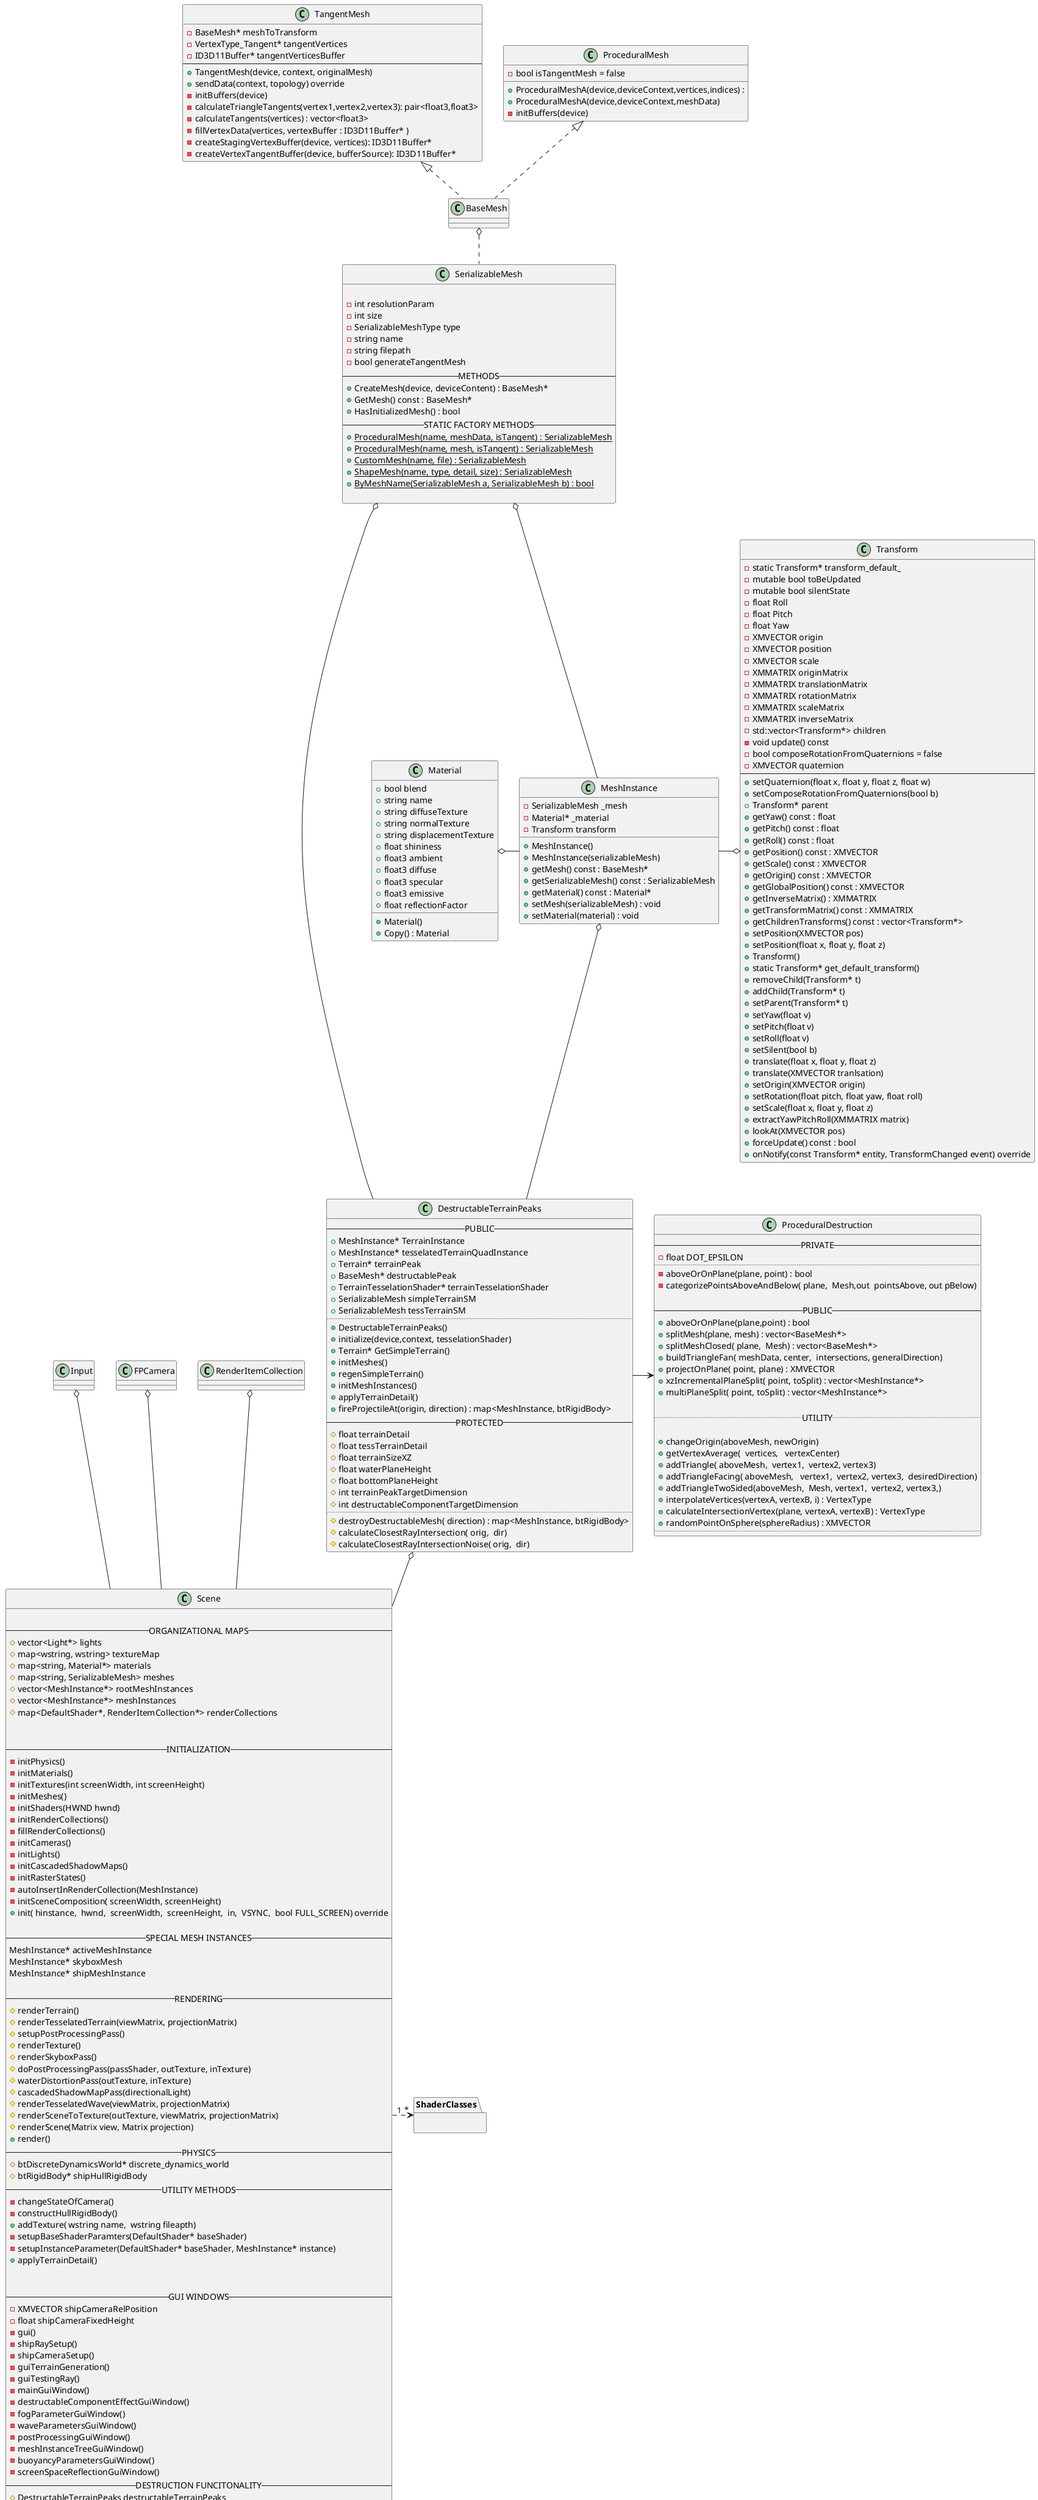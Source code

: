 
@startuml a
allowmixing

class Scene{

--ORGANIZATIONAL MAPS--
#vector<Light*> lights
#map<wstring, wstring> textureMap
#map<string, Material*> materials
#map<string, SerializableMesh> meshes
#vector<MeshInstance*> rootMeshInstances
#vector<MeshInstance*> meshInstances
#map<DefaultShader*, RenderItemCollection*> renderCollections


--INITIALIZATION--
-initPhysics()
-initMaterials()
-initTextures(int screenWidth, int screenHeight)
-initMeshes()
-initShaders(HWND hwnd)
-initRenderCollections()
-fillRenderCollections()
-initCameras()
-initLights()
-initCascadedShadowMaps()
-initRasterStates()
-autoInsertInRenderCollection(MeshInstance)
-initSceneComposition( screenWidth, screenHeight)
+init( hinstance,  hwnd,  screenWidth,  screenHeight,  in,  VSYNC,  bool FULL_SCREEN) override

--SPECIAL MESH INSTANCES--
MeshInstance* activeMeshInstance
MeshInstance* skyboxMesh
MeshInstance* shipMeshInstance

--RENDERING--
#renderTerrain()
#renderTesselatedTerrain(viewMatrix, projectionMatrix)
#setupPostProcessingPass()
#renderTexture()
#renderSkyboxPass()
#doPostProcessingPass(passShader, outTexture, inTexture)
#waterDistortionPass(outTexture, inTexture)
#cascadedShadowMapPass(directionalLight)
#renderTesselatedWave(viewMatrix, projectionMatrix)
#renderSceneToTexture(outTexture, viewMatrix, projectionMatrix)
#renderScene(Matrix view, Matrix projection)
+render() 
--PHYSICS--
#btDiscreteDynamicsWorld* discrete_dynamics_world
#btRigidBody* shipHullRigidBody
--UTILITY METHODS--
-changeStateOfCamera()
-constructHullRigidBody()
+addTexture( wstring name,  wstring fileapth)
-setupBaseShaderParamters(DefaultShader* baseShader)
-setupInstanceParameter(DefaultShader* baseShader, MeshInstance* instance)
+applyTerrainDetail()


--GUI WINDOWS--
-XMVECTOR shipCameraRelPosition
-float shipCameraFixedHeight
-gui()
-shipRaySetup()
-shipCameraSetup()
-guiTerrainGeneration()
-guiTestingRay()
-mainGuiWindow()
-destructableComponentEffectGuiWindow()
-fogParameterGuiWindow()
-waveParametersGuiWindow()
-postProcessingGuiWindow()
-meshInstanceTreeGuiWindow()
-buoyancyParametersGuiWindow()
-screenSpaceReflectionGuiWindow()
--DESTRUCTION FUNCITONALITY--
#DestructableTerrainPeaks destructableTerrainPeaks
--CASCACDED SHADOW MAPS--
#CascadedShadowMaps* cascadedShadowMaps
----
#Input* input 
#ID3D11RasterizerState* _debugRasterState
#ID3D11RasterizerState* _rasterizedStateCullOn = nullptr
#ID3D11RasterizerState* _rasterizedStateCullOff= nullptr
#resetResources()
#setRootInstances()
#FPCamera* getCamera()
#TextureManager* getTextureManager()

}

'Holding terrain and tesselated terrain instancne as well as utility funcitons
class DestructableTerrainPeaks
{
--PUBLIC--
+MeshInstance* TerrainInstance 
+MeshInstance* tesselatedTerrainQuadInstance 
+Terrain* terrainPeak 
+BaseMesh* destructablePeak 
+TerrainTesselationShader* terrainTesselationShader 
+SerializableMesh simpleTerrainSM 
+SerializableMesh tessTerrainSM 
..
+DestructableTerrainPeaks() 
+initialize(device,context, tesselationShader) 
+Terrain* GetSimpleTerrain() 
+initMeshes() 
+regenSimpleTerrain() 
+initMeshInstances() 
+applyTerrainDetail() 
+fireProjectileAt(origin, direction) : map<MeshInstance, btRigidBody>
--PROTECTED--
#float terrainDetail 
#float tessTerrainDetail
#float terrainSizeXZ 
#float waterPlaneHeight 
#float bottomPlaneHeight
#int terrainPeakTargetDimension 
#int destructableComponentTargetDimension 
..
#destroyDestructableMesh( direction) : map<MeshInstance, btRigidBody>
#calculateClosestRayIntersection( orig,  dir) 
#calculateClosestRayIntersectionNoise( orig,  dir) 
}

class SerializableMesh{
	
-int resolutionParam 
-int size 
-SerializableMeshType type 
-string name 
-string filepath 
-bool generateTangentMesh 
--METHODS--
+CreateMesh(device, deviceContent) : BaseMesh*
+GetMesh() const : BaseMesh*
+HasInitializedMesh() : bool
--STATIC FACTORY METHODS--
+{static} ProceduralMesh(name, meshData, isTangent) : SerializableMesh 
+{static} ProceduralMesh(name, mesh, isTangent) : SerializableMesh
+{static} CustomMesh(name, file) : SerializableMesh 
+{static}  ShapeMesh(name, type, detail, size) : SerializableMesh
+{static}  ByMeshName(SerializableMesh a, SerializableMesh b) : bool

}
SerializableMesh o-- DestructableTerrainPeaks 
MeshInstance o-- DestructableTerrainPeaks 
'The UTILITY STATIC CLASS 
class ProceduralDestruction
{
--PRIVATE--
- float DOT_EPSILON 
..
-aboveOrOnPlane(plane, point) : bool
-categorizePointsAboveAndBelow( plane,  Mesh,out  pointsAbove, out pBelow) 

--PUBLIC--
+  aboveOrOnPlane(plane,point) : bool
+  splitMesh(plane, mesh) : vector<BaseMesh*>
+  splitMeshClosed( plane,  Mesh) : vector<BaseMesh*>
+buildTriangleFan( meshData, center,  intersections, generalDirection) 
+  projectOnPlane( point, plane) : XMVECTOR
+  xzIncrementalPlaneSplit( point, toSplit) : vector<MeshInstance*>
+  multiPlaneSplit( point, toSplit) : vector<MeshInstance*>

..UTILITY..

+changeOrigin(aboveMesh, newOrigin) 
+getVertexAverage(  vertices,   vertexCenter) 
+addTriangle( aboveMesh,  vertex1,  vertex2, vertex3) 
+addTriangleFacing( aboveMesh,   vertex1,  vertex2, vertex3,  desiredDirection) 
+addTriangleTwoSided(aboveMesh,  Mesh, vertex1,  vertex2, vertex3,) 
+  interpolateVertices(vertexA, vertexB, i) : VertexType
+  calculateIntersectionVertex(plane, vertexA, vertexB) : VertexType
+  randomPointOnSphere(sphereRadius) : XMVECTOR
..
}

package ShaderClasses{
'
'class DefaultShader{
'--SHADER BUFFERS--
'#ShaderBuffer<LightBufferType> lightBuffer 
'#ShaderBuffer<MaterialBufferType> materialBuffer 
'#ShaderBuffer<FogParametersType> fogParameters 
'#ShaderBuffer<SSRBuffer> ssrResource 
'#ShaderBuffer<ShadowMatrixBuffer> shadowMatrixBuffer 
'#ShaderBuffer<ShadowDebugData> shadowDebugBuffer 
'#ShadowMatrixBuffer* buff
'--SHADER SAMPLERS--
'#ShaderSamplerParam shadowSampler 
'#ShaderSamplerParam diffuseSampleState 
'#ShaderSamplerParam skyboxSampler 
'--SHADER TEXTURE--
'#ID3D11Texture2D* cubeMapTexture 
'#ID3D11ShaderResourceView* cubeMapSRV 
'#ShaderTextureParam skyboxResource 
'#ShaderTextureParam diffuseTexture 
'#ShaderTextureParam colorTexture 
'#ShaderTextureParam depthTexture 
'#vector<ShaderTextureParam> shadowDepthTexture 
'
'--UTILITY--
'+loadVertexShaderWLayout(filename, polygon_layout) 
'+loadCubeMap(deivce, cubemapPath) 
'+isCubeMap(texture) : bool
'+LightBufferType constructLightBufferData(Light** lights) 
'+bool debugVisalizeShadowMaps 
'+SSRParameters ssrParameters 
'+DefaultShader(device, windowHandle) 
'+DefaultShader(device, windowHandle, vsFile, psFile) 
'-initShader(vsFile, psFile) 
'-initBuffers(device) 
'-initSamplers(device) 
'+setShaderParametersForInstance(context,matrix,material, texture) 
'+setShaderParameters(deviceContext,view,projection,lightData,light,camPos,width,height) 
'+setShaderParamsNew(deviceContext,camera, projection,shadowMappingLights,light,fogParams,width,height) 
'+setSSRColorAndDepthTextures(deviceContext,color,depth) 
'+setFogParameters(deviceContext,fog) 
'+setShadowMap(deviceContext,texture,index) 
'}
'
'class TextureShader{
'+ShaderBuffer<MatrixBufferType> matrixBuffer 
'+ShaderSamplerParam sampleState 
'+ShaderTextureParam textureParam 
'+---
'+TextureShader(device, windowHandle) 
'+~TextureShader() 
'+void setMatrices(deviceContext,world,view,projection) 
'+void setTexture(deviceContext,texture) 
'+void setResolutionParams(deviceContext, width,height)
'+virtual void setIntrinsicParams(deviceContext) {} 
'
'}
'package ShaderResourceUtility{
'    class ShaderParams
'    class ShaderTextureParam
'    class ShaderSamplerParam
'}
'
'package ComputeShaders
'{
'class   BuoyancyComputeShader {}
'
'}
'package InstanceShader{
'class   TerrainShader {}
'class   NormalMapShader {}
'class   SkyMapShader {}
'class   TerrainTesselationShader {}
'class   InsideOutsideShader {}
'}
'package PostProcessingShaders
'{
'class UnderwaterEffectShader{}
'class Blur{}
'class MangnifyPixelShader{}
'class LuminanceThresholdPass{}
'class BloomComposite{}
'
'}
'ComputeShaders <|. DefaultShader
'PostProcessingShaders <|.up. TextureShader
'TextureShader <|.up. DefaultShader
'InstanceShader <|.left. DefaultShader
'DefaultShader .right.> ShaderResourceUtility
'
}

class BaseMesh {}
class TangentMesh 
{
-BaseMesh* meshToTransform 
-VertexType_Tangent* tangentVertices 
-ID3D11Buffer* tangentVerticesBuffer 
----
+TangentMesh(device, context, originalMesh)
+sendData(context, topology) override
-initBuffers(device) 
-calculateTriangleTangents(vertex1,vertex2,vertex3): pair<float3,float3>
-calculateTangents(vertices) : vector<float3>
-fillVertexData(vertices, vertexBuffer : ID3D11Buffer* ) 
-createStagingVertexBuffer(device, vertices): ID3D11Buffer*
-createVertexTangentBuffer(device, bufferSource): ID3D11Buffer*
}
class ProceduralMesh {
-bool isTangentMesh = false 
+ProceduralMeshA(device,deviceContext,vertices,indices) :
+ProceduralMeshA(device,deviceContext,meshData) 
-initBuffers(device) 
}

TangentMesh <|.. BaseMesh
ProceduralMesh <|.. BaseMesh
BaseMesh o.. SerializableMesh

class MeshInstance{
-SerializableMesh _mesh 
-Material* _material 
-Transform transform 
+MeshInstance()
+MeshInstance(serializableMesh)
+getMesh() const : BaseMesh*
+getSerializableMesh() const : SerializableMesh
+getMaterial() const : Material*
+setMesh(serializableMesh) : void
+setMaterial(material) : void
}

class Transform{
-static Transform* transform_default_ 
-mutable bool toBeUpdated 
-mutable bool silentState 
-float Roll 
-float Pitch 
-float Yaw 
-XMVECTOR origin 
-XMVECTOR position 
-XMVECTOR scale 
-XMMATRIX originMatrix 
-XMMATRIX translationMatrix 
-XMMATRIX rotationMatrix 
-XMMATRIX scaleMatrix 
-XMMATRIX inverseMatrix 
-std::vector<Transform*> children 
-void update() const 
-bool composeRotationFromQuaternions = false 
-XMVECTOR quaternion 
---
+setQuaternion(float x, float y, float z, float w) 
+setComposeRotationFromQuaternions(bool b) 
+Transform* parent 
+getYaw() const : float
+getPitch() const : float
+getRoll() const : float
+getPosition() const : XMVECTOR
+getScale() const : XMVECTOR
+getOrigin() const : XMVECTOR
+getGlobalPosition() const : XMVECTOR
+getInverseMatrix() : XMMATRIX
+getTransformMatrix() const : XMMATRIX
+getChildrenTransforms() const : vector<Transform*>
+setPosition(XMVECTOR pos) 
+setPosition(float x, float y, float z) 
+Transform() 
+static Transform* get_default_transform() 
+removeChild(Transform* t) 
+addChild(Transform* t) 
+setParent(Transform* t) 
+setYaw(float v) 
+setPitch(float v) 
+setRoll(float v) 
+setSilent(bool b) 
+translate(float x, float y, float z) 
+translate(XMVECTOR tranlsation) 
+setOrigin(XMVECTOR origin) 
+setRotation(float pitch, float yaw, float roll) 
+setScale(float x, float y, float z) 
+extractYawPitchRoll(XMMATRIX matrix) 
+lookAt(XMVECTOR pos) 
+forceUpdate() const : bool
+onNotify(const Transform* entity, TransformChanged event) override 
}


class Material{
+Material()
+Copy() : Material
+bool blend 
+string name 
+string diffuseTexture 
+string normalTexture 
+string displacementTexture 
+float shininess 
+float3 ambient 
+float3 diffuse 
+float3 specular 
+float3 emissive 
+float reflectionFactor 
}


SerializableMesh o-down- MeshInstance
Transform o-left- MeshInstance
Material o-right- MeshInstance

'RenderItemCollection "1" o.right. "many" MeshInstance


Scene "1" .right.> "*" ShaderClasses
Input o-- Scene
FPCamera o-- Scene
RenderItemCollection o--  Scene 
'Scene "1" ---> "MANY" RenderItemCollection
'Scene "1" ---> "MANY" RenderItemCollection


DestructableTerrainPeaks o-- Scene
DestructableTerrainPeaks -right-> ProceduralDestruction






@enduml
